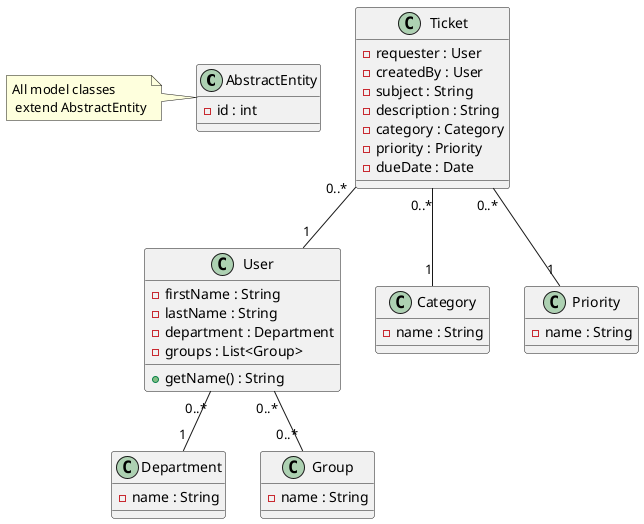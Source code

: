 @startuml

class AbstractEntity {
-id : int
}

class Ticket {
-requester : User
-createdBy : User
-subject : String
-description : String
-category : Category
-priority : Priority
-dueDate : Date
}

class Department {
-name : String
}

class User {
-firstName : String
-lastName : String
-department : Department
-groups : List<Group>
+getName() : String
}

class Group {
-name : String
}

class Category {
-name : String
}

class Priority {
-name : String
}



User "0..*" -- "0..*" Group
User "0..*" -- "1" Department
Ticket "0..*" --"1" User
Ticket "0..*" -- "1" Category
Ticket "0..*" -- "1" Priority

class AbstractEntity
note left: All model classes\n extend AbstractEntity

@enduml
